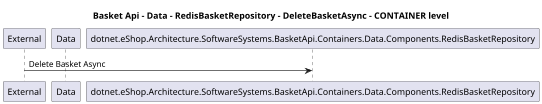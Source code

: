 @startuml
skinparam dpi 60

title Basket Api - Data - RedisBasketRepository - DeleteBasketAsync - CONTAINER level

participant "External" as C4InterFlow.Utils.ExternalSystem
participant "Data" as dotnet.eShop.Architecture.SoftwareSystems.BasketApi.Containers.Data

C4InterFlow.Utils.ExternalSystem -> dotnet.eShop.Architecture.SoftwareSystems.BasketApi.Containers.Data.Components.RedisBasketRepository : Delete Basket Async


@enduml
